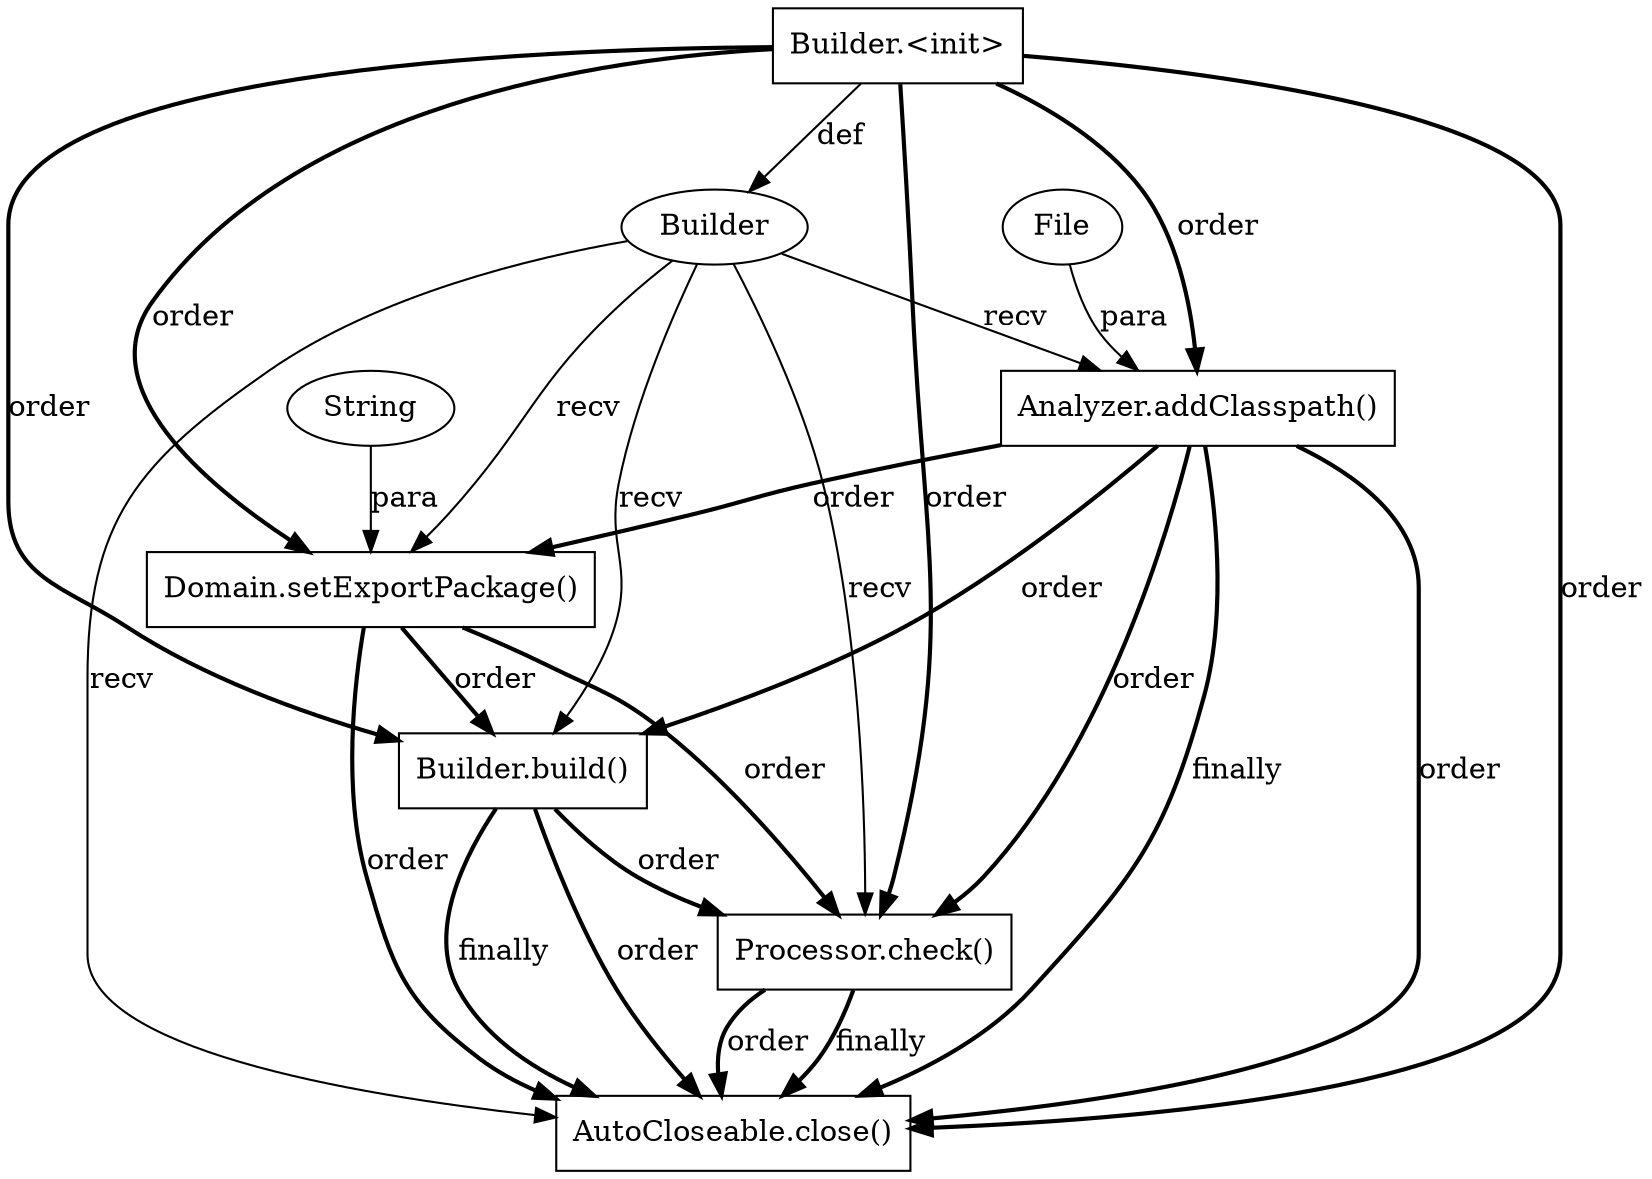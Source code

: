 digraph "AUG" {

  1 [ label="Domain.setExportPackage()" shape="box" ];
  2 [ label="Builder" shape="ellipse" ];
  3 [ label="Builder.build()" shape="box" ];
  4 [ label="Processor.check()" shape="box" ];
  5 [ label="Analyzer.addClasspath()" shape="box" ];
  6 [ label="AutoCloseable.close()" shape="box" ];
  7 [ label="Builder.<init>" shape="box" ];
  8 [ label="String" shape="ellipse" ];
  9 [ label="File" shape="ellipse" ];
  8 -> 1 [ label="para" style="solid" ];
  5 -> 1 [ label="order" style="bold" ];
  2 -> 1 [ label="recv" style="solid" ];
  7 -> 1 [ label="order" style="bold" ];
  7 -> 2 [ label="def" style="solid" ];
  2 -> 3 [ label="recv" style="solid" ];
  1 -> 3 [ label="order" style="bold" ];
  7 -> 3 [ label="order" style="bold" ];
  5 -> 3 [ label="order" style="bold" ];
  2 -> 4 [ label="recv" style="solid" ];
  3 -> 4 [ label="order" style="bold" ];
  5 -> 4 [ label="order" style="bold" ];
  7 -> 4 [ label="order" style="bold" ];
  1 -> 4 [ label="order" style="bold" ];
  7 -> 5 [ label="order" style="bold" ];
  9 -> 5 [ label="para" style="solid" ];
  2 -> 5 [ label="recv" style="solid" ];
  4 -> 6 [ label="finally" style="bold" ];
  7 -> 6 [ label="order" style="bold" ];
  5 -> 6 [ label="order" style="bold" ];
  3 -> 6 [ label="finally" style="bold" ];
  3 -> 6 [ label="order" style="bold" ];
  4 -> 6 [ label="order" style="bold" ];
  1 -> 6 [ label="order" style="bold" ];
  5 -> 6 [ label="finally" style="bold" ];
  2 -> 6 [ label="recv" style="solid" ];
}
